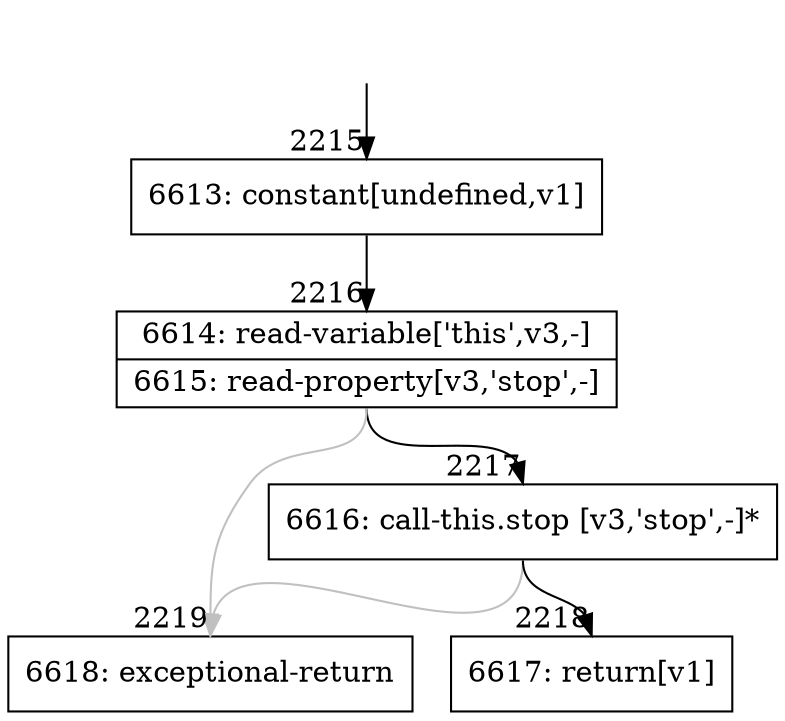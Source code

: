 digraph {
rankdir="TD"
BB_entry127[shape=none,label=""];
BB_entry127 -> BB2215 [tailport=s, headport=n, headlabel="    2215"]
BB2215 [shape=record label="{6613: constant[undefined,v1]}" ] 
BB2215 -> BB2216 [tailport=s, headport=n, headlabel="      2216"]
BB2216 [shape=record label="{6614: read-variable['this',v3,-]|6615: read-property[v3,'stop',-]}" ] 
BB2216 -> BB2217 [tailport=s, headport=n, headlabel="      2217"]
BB2216 -> BB2219 [tailport=s, headport=n, color=gray, headlabel="      2219"]
BB2217 [shape=record label="{6616: call-this.stop [v3,'stop',-]*}" ] 
BB2217 -> BB2218 [tailport=s, headport=n, headlabel="      2218"]
BB2217 -> BB2219 [tailport=s, headport=n, color=gray]
BB2218 [shape=record label="{6617: return[v1]}" ] 
BB2219 [shape=record label="{6618: exceptional-return}" ] 
//#$~ 2300
}
